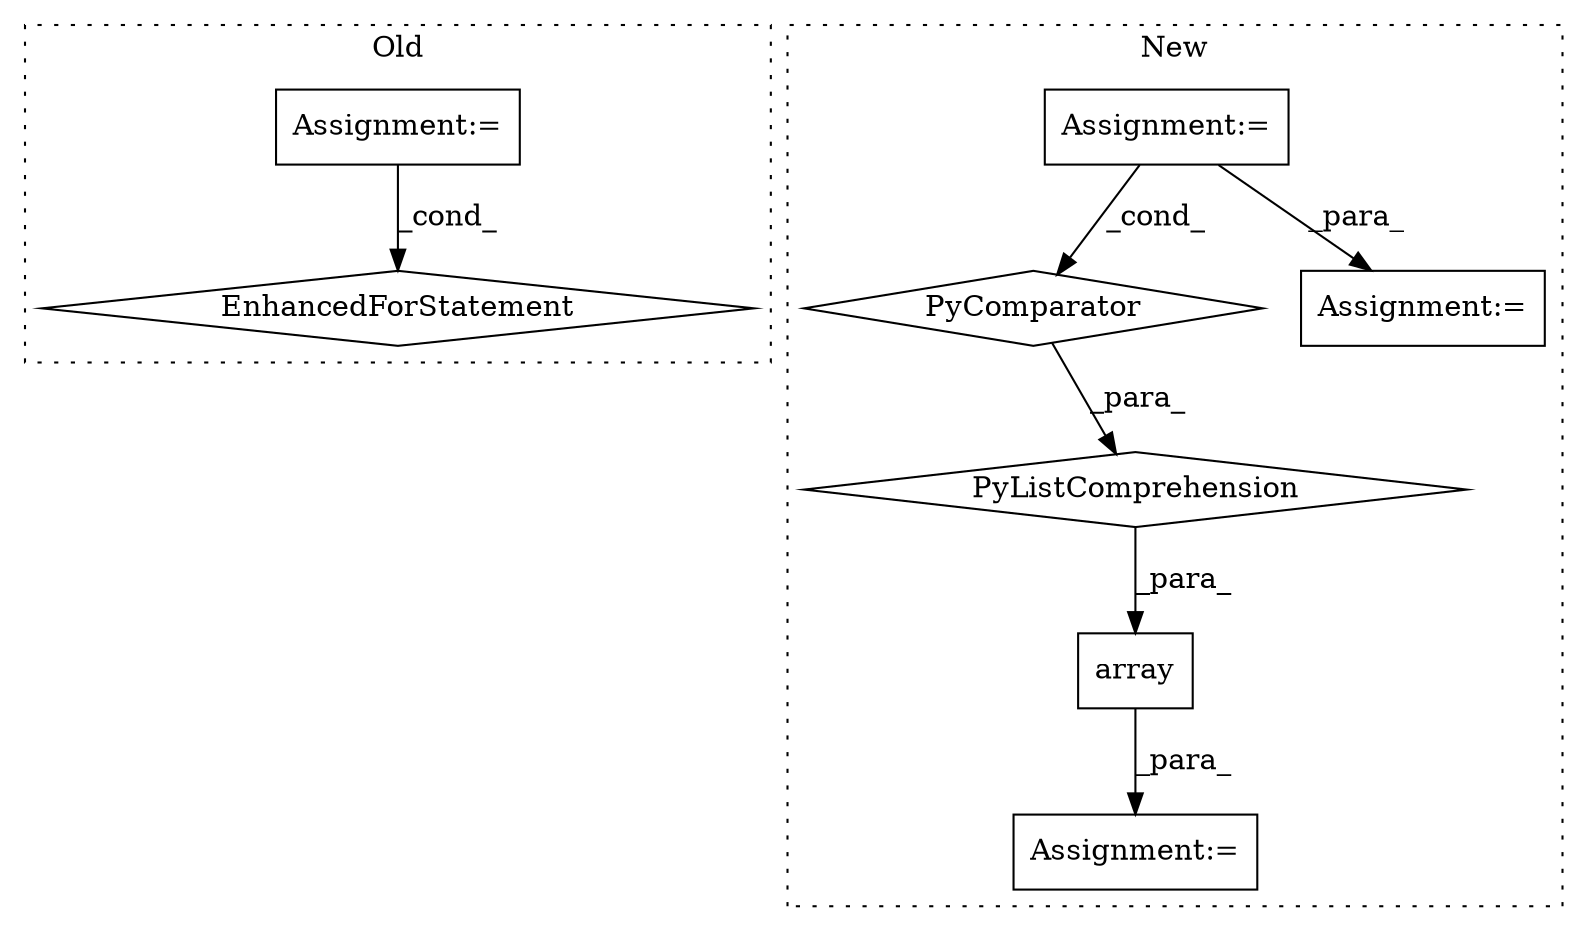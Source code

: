 digraph G {
subgraph cluster0 {
1 [label="EnhancedForStatement" a="70" s="4972,5068" l="61,2" shape="diamond"];
4 [label="Assignment:=" a="7" s="4972,5068" l="61,2" shape="box"];
label = "Old";
style="dotted";
}
subgraph cluster1 {
2 [label="array" a="32" s="5858,5984" l="21,-5" shape="box"];
3 [label="Assignment:=" a="7" s="5851" l="1" shape="box"];
5 [label="Assignment:=" a="7" s="985" l="7" shape="box"];
6 [label="PyListComprehension" a="109" s="5879" l="105" shape="diamond"];
7 [label="PyComparator" a="113" s="5953" l="23" shape="diamond"];
8 [label="Assignment:=" a="7" s="5806" l="23" shape="box"];
label = "New";
style="dotted";
}
2 -> 3 [label="_para_"];
4 -> 1 [label="_cond_"];
5 -> 8 [label="_para_"];
5 -> 7 [label="_cond_"];
6 -> 2 [label="_para_"];
7 -> 6 [label="_para_"];
}